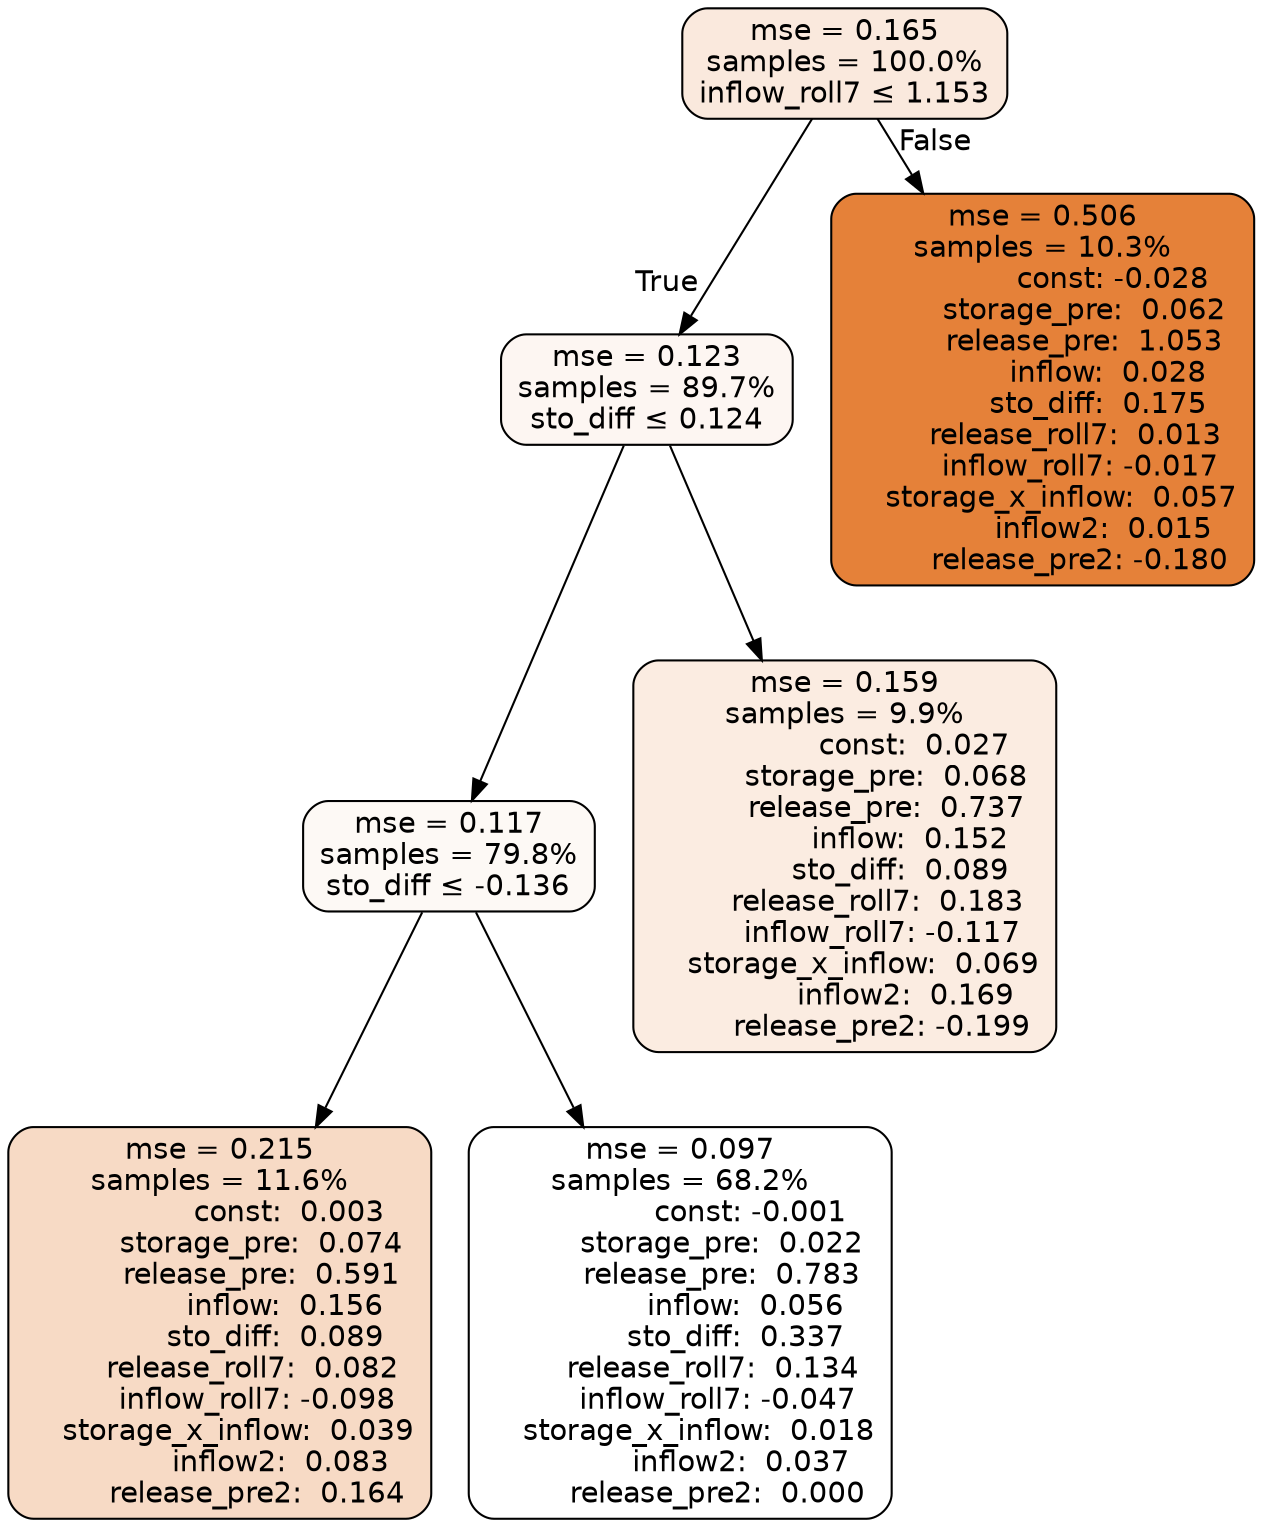 digraph tree {
bgcolor="transparent"
node [shape=rectangle, style="filled, rounded", color="black", fontname=helvetica] ;
edge [fontname=helvetica] ;
	"0" [label="mse = 0.165
samples = 100.0%
inflow_roll7 &le; 1.153", fillcolor="#fae9dd"]
	"1" [label="mse = 0.123
samples = 89.7%
sto_diff &le; 0.124", fillcolor="#fdf6f2"]
	"2" [label="mse = 0.117
samples = 79.8%
sto_diff &le; -0.136", fillcolor="#fdf9f5"]
	"3" [label="mse = 0.215
samples = 11.6%
               const:  0.003
         storage_pre:  0.074
         release_pre:  0.591
              inflow:  0.156
            sto_diff:  0.089
       release_roll7:  0.082
        inflow_roll7: -0.098
    storage_x_inflow:  0.039
             inflow2:  0.083
        release_pre2:  0.164", fillcolor="#f7dac5"]
	"4" [label="mse = 0.097
samples = 68.2%
               const: -0.001
         storage_pre:  0.022
         release_pre:  0.783
              inflow:  0.056
            sto_diff:  0.337
       release_roll7:  0.134
        inflow_roll7: -0.047
    storage_x_inflow:  0.018
             inflow2:  0.037
        release_pre2:  0.000", fillcolor="#ffffff"]
	"5" [label="mse = 0.159
samples = 9.9%
               const:  0.027
         storage_pre:  0.068
         release_pre:  0.737
              inflow:  0.152
            sto_diff:  0.089
       release_roll7:  0.183
        inflow_roll7: -0.117
    storage_x_inflow:  0.069
             inflow2:  0.169
        release_pre2: -0.199", fillcolor="#fbece1"]
	"6" [label="mse = 0.506
samples = 10.3%
               const: -0.028
         storage_pre:  0.062
         release_pre:  1.053
              inflow:  0.028
            sto_diff:  0.175
       release_roll7:  0.013
        inflow_roll7: -0.017
    storage_x_inflow:  0.057
             inflow2:  0.015
        release_pre2: -0.180", fillcolor="#e58139"]

	"0" -> "1" [labeldistance=2.5, labelangle=45, headlabel="True"]
	"1" -> "2"
	"2" -> "3"
	"2" -> "4"
	"1" -> "5"
	"0" -> "6" [labeldistance=2.5, labelangle=-45, headlabel="False"]
}
